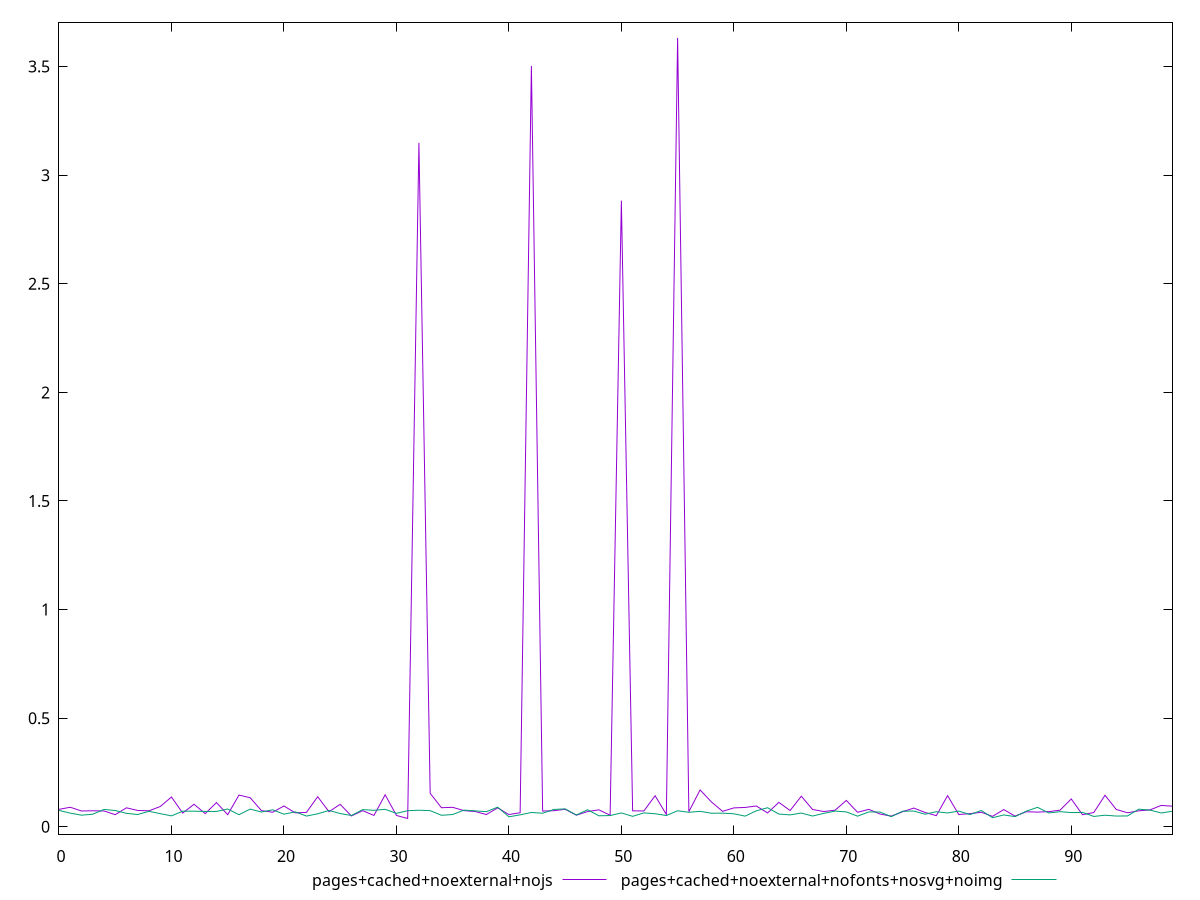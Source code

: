reset

$pagesCachedNoexternalNojs <<EOF
0 0.0804
1 0.0901
2 0.07289999999999999
3 0.0739
4 0.073
5 0.05600000000000001
6 0.08750000000000001
7 0.07519999999999999
8 0.0737
9 0.0934
10 0.13720000000000002
11 0.06319999999999999
12 0.10389999999999999
13 0.0607
14 0.11160000000000002
15 0.0558
16 0.1462
17 0.1338
18 0.0745
19 0.0672
20 0.096
21 0.0643
22 0.0665
23 0.13859999999999997
24 0.0696
25 0.1035
26 0.049999999999999996
27 0.0744
28 0.05239999999999999
29 0.1475
30 0.052399999999999995
31 0.0382
32 3.149
33 0.1544
34 0.0879
35 0.0898
36 0.0746
37 0.07039999999999999
38 0.05659999999999999
39 0.08729999999999999
40 0.05659999999999999
41 0.0647
42 3.503
43 0.0726
44 0.0741
45 0.08070000000000001
46 0.0537
47 0.0702
48 0.07819999999999999
49 0.0535
50 2.883
51 0.0736
52 0.073
53 0.1431
54 0.05679999999999999
55 3.6319999999999997
56 0.06969999999999998
57 0.16999999999999998
58 0.1147
59 0.07119999999999999
60 0.08710000000000001
61 0.0892
62 0.0959
63 0.0638
64 0.11249999999999999
65 0.075
66 0.14079999999999998
67 0.0798
68 0.07039999999999999
69 0.0764
70 0.12159999999999999
71 0.0668
72 0.0805
73 0.05879999999999999
74 0.0492
75 0.06939999999999999
76 0.0863
77 0.0661
78 0.0514
79 0.1434
80 0.056699999999999987
81 0.06069999999999999
82 0.067
83 0.0481
84 0.0794
85 0.0493
86 0.06929999999999999
87 0.0678
88 0.06989999999999999
89 0.0766
90 0.1283
91 0.055600000000000004
92 0.0658
93 0.14539999999999997
94 0.07990000000000001
95 0.0647
96 0.0736
97 0.0781
98 0.0984
99 0.09499999999999999
EOF

$pagesCachedNoexternalNofontsNosvgNoimg <<EOF
0 0.0756
1 0.063
2 0.0536
3 0.057999999999999996
4 0.07999999999999999
5 0.0751
6 0.062
7 0.0566
8 0.07139999999999999
9 0.060599999999999994
10 0.0504
11 0.0721
12 0.07189999999999999
13 0.07089999999999999
14 0.07079999999999999
15 0.08199999999999999
16 0.05580000000000001
17 0.08159999999999999
18 0.0681
19 0.07840000000000001
20 0.05809999999999999
21 0.06889999999999999
22 0.0495
23 0.059899999999999995
24 0.07540000000000001
25 0.0611
26 0.0521
27 0.07919999999999999
28 0.0759
29 0.08049999999999999
30 0.062099999999999995
31 0.0741
32 0.0765
33 0.0745
34 0.05310000000000001
35 0.05659999999999999
36 0.0768
37 0.0735
38 0.0698
39 0.09050000000000001
40 0.0461
41 0.05510000000000001
42 0.0661
43 0.0626
44 0.08
45 0.08249999999999999
46 0.05430000000000001
47 0.0786
48 0.0508
49 0.0518
50 0.064
51 0.04819999999999999
52 0.0641
53 0.060200000000000004
54 0.052
55 0.074
56 0.0668
57 0.0713
58 0.0626
59 0.0629
60 0.05999999999999999
61 0.0493
62 0.0737
63 0.08779999999999999
64 0.05879999999999999
65 0.054900000000000004
66 0.0634
67 0.0496
68 0.062
69 0.07239999999999999
70 0.06860000000000001
71 0.048999999999999995
72 0.06860000000000001
73 0.068
74 0.0469
75 0.07179999999999999
76 0.07269999999999999
77 0.057999999999999996
78 0.06949999999999999
79 0.0638
80 0.07239999999999999
81 0.05639999999999999
82 0.07519999999999999
83 0.041999999999999996
84 0.0546
85 0.047
86 0.072
87 0.08969999999999999
88 0.0638
89 0.0698
90 0.0654
91 0.06659999999999999
92 0.047799999999999995
93 0.0534
94 0.0496
95 0.049999999999999996
96 0.0812
97 0.07690000000000001
98 0.0638
99 0.0717
EOF

set key outside below
set xrange [0:99]
set yrange [-0.033676:3.7038759999999997]
set trange [-0.033676:3.7038759999999997]
set terminal svg size 640, 500 enhanced background rgb 'white'
set output "report_00007_2020-12-11T15:55:29.892Z/network-rtt/comparison/line/10_vs_11.svg"

plot $pagesCachedNoexternalNojs title "pages+cached+noexternal+nojs" with line, \
     $pagesCachedNoexternalNofontsNosvgNoimg title "pages+cached+noexternal+nofonts+nosvg+noimg" with line

reset
